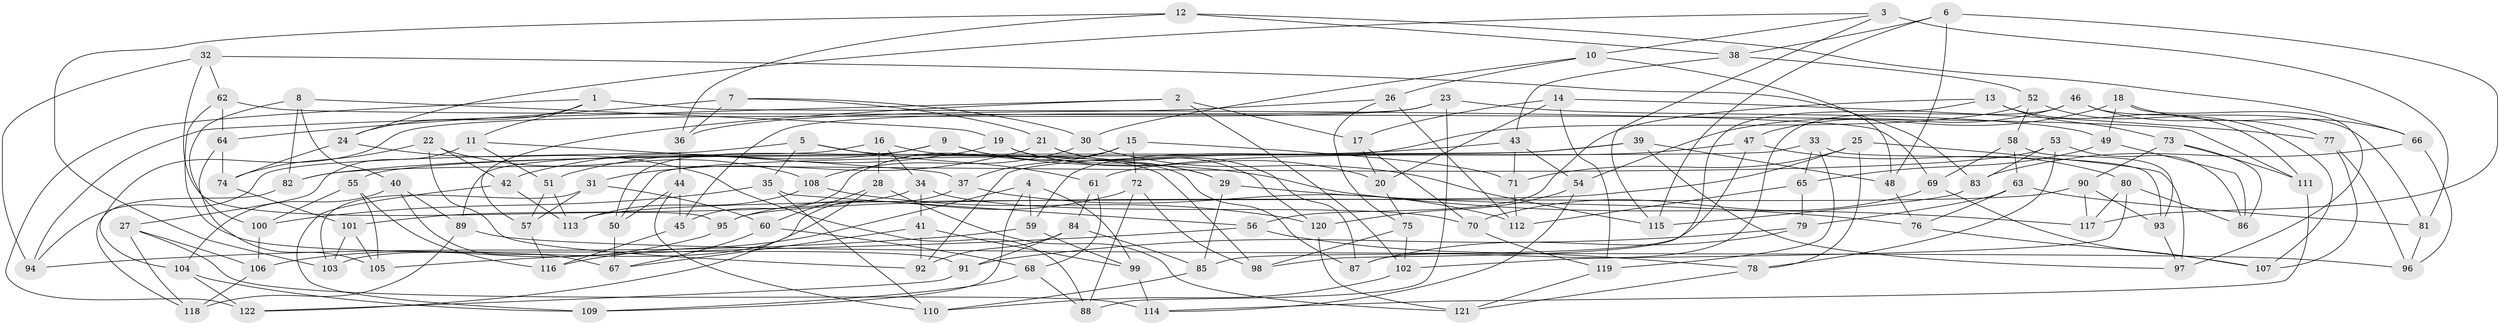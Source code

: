 // coarse degree distribution, {4: 0.475, 6: 0.475, 5: 0.05}
// Generated by graph-tools (version 1.1) at 2025/24/03/03/25 07:24:24]
// undirected, 122 vertices, 244 edges
graph export_dot {
graph [start="1"]
  node [color=gray90,style=filled];
  1;
  2;
  3;
  4;
  5;
  6;
  7;
  8;
  9;
  10;
  11;
  12;
  13;
  14;
  15;
  16;
  17;
  18;
  19;
  20;
  21;
  22;
  23;
  24;
  25;
  26;
  27;
  28;
  29;
  30;
  31;
  32;
  33;
  34;
  35;
  36;
  37;
  38;
  39;
  40;
  41;
  42;
  43;
  44;
  45;
  46;
  47;
  48;
  49;
  50;
  51;
  52;
  53;
  54;
  55;
  56;
  57;
  58;
  59;
  60;
  61;
  62;
  63;
  64;
  65;
  66;
  67;
  68;
  69;
  70;
  71;
  72;
  73;
  74;
  75;
  76;
  77;
  78;
  79;
  80;
  81;
  82;
  83;
  84;
  85;
  86;
  87;
  88;
  89;
  90;
  91;
  92;
  93;
  94;
  95;
  96;
  97;
  98;
  99;
  100;
  101;
  102;
  103;
  104;
  105;
  106;
  107;
  108;
  109;
  110;
  111;
  112;
  113;
  114;
  115;
  116;
  117;
  118;
  119;
  120;
  121;
  122;
  1 -- 69;
  1 -- 24;
  1 -- 11;
  1 -- 122;
  2 -- 17;
  2 -- 94;
  2 -- 102;
  2 -- 57;
  3 -- 24;
  3 -- 81;
  3 -- 115;
  3 -- 10;
  4 -- 109;
  4 -- 99;
  4 -- 59;
  4 -- 116;
  5 -- 61;
  5 -- 98;
  5 -- 35;
  5 -- 94;
  6 -- 38;
  6 -- 117;
  6 -- 48;
  6 -- 115;
  7 -- 21;
  7 -- 64;
  7 -- 36;
  7 -- 30;
  8 -- 19;
  8 -- 100;
  8 -- 82;
  8 -- 40;
  9 -- 50;
  9 -- 51;
  9 -- 29;
  9 -- 117;
  10 -- 30;
  10 -- 48;
  10 -- 26;
  11 -- 37;
  11 -- 27;
  11 -- 51;
  12 -- 66;
  12 -- 103;
  12 -- 38;
  12 -- 36;
  13 -- 56;
  13 -- 111;
  13 -- 98;
  13 -- 73;
  14 -- 119;
  14 -- 20;
  14 -- 77;
  14 -- 17;
  15 -- 71;
  15 -- 37;
  15 -- 72;
  15 -- 45;
  16 -- 28;
  16 -- 34;
  16 -- 89;
  16 -- 87;
  17 -- 70;
  17 -- 20;
  18 -- 49;
  18 -- 54;
  18 -- 66;
  18 -- 97;
  19 -- 42;
  19 -- 20;
  19 -- 29;
  20 -- 75;
  21 -- 120;
  21 -- 87;
  21 -- 31;
  22 -- 42;
  22 -- 108;
  22 -- 92;
  22 -- 74;
  23 -- 88;
  23 -- 104;
  23 -- 49;
  23 -- 45;
  24 -- 88;
  24 -- 74;
  25 -- 78;
  25 -- 113;
  25 -- 97;
  25 -- 71;
  26 -- 75;
  26 -- 112;
  26 -- 36;
  27 -- 106;
  27 -- 114;
  27 -- 118;
  28 -- 121;
  28 -- 122;
  28 -- 60;
  29 -- 85;
  29 -- 76;
  30 -- 115;
  30 -- 108;
  31 -- 57;
  31 -- 60;
  31 -- 103;
  32 -- 83;
  32 -- 95;
  32 -- 94;
  32 -- 62;
  33 -- 119;
  33 -- 93;
  33 -- 50;
  33 -- 65;
  34 -- 41;
  34 -- 101;
  34 -- 70;
  35 -- 110;
  35 -- 56;
  35 -- 100;
  36 -- 44;
  37 -- 103;
  37 -- 112;
  38 -- 52;
  38 -- 43;
  39 -- 92;
  39 -- 97;
  39 -- 55;
  39 -- 48;
  40 -- 67;
  40 -- 104;
  40 -- 89;
  41 -- 67;
  41 -- 92;
  41 -- 99;
  42 -- 109;
  42 -- 113;
  43 -- 82;
  43 -- 71;
  43 -- 54;
  44 -- 110;
  44 -- 50;
  44 -- 45;
  45 -- 116;
  46 -- 87;
  46 -- 81;
  46 -- 77;
  46 -- 47;
  47 -- 61;
  47 -- 85;
  47 -- 80;
  48 -- 76;
  49 -- 65;
  49 -- 86;
  50 -- 67;
  51 -- 57;
  51 -- 113;
  52 -- 58;
  52 -- 107;
  52 -- 59;
  53 -- 82;
  53 -- 86;
  53 -- 78;
  53 -- 83;
  54 -- 120;
  54 -- 114;
  55 -- 116;
  55 -- 105;
  55 -- 100;
  56 -- 78;
  56 -- 105;
  57 -- 116;
  58 -- 69;
  58 -- 93;
  58 -- 63;
  59 -- 94;
  59 -- 99;
  60 -- 67;
  60 -- 68;
  61 -- 84;
  61 -- 68;
  62 -- 111;
  62 -- 64;
  62 -- 91;
  63 -- 76;
  63 -- 81;
  63 -- 79;
  64 -- 105;
  64 -- 74;
  65 -- 79;
  65 -- 112;
  66 -- 96;
  66 -- 83;
  68 -- 109;
  68 -- 88;
  69 -- 70;
  69 -- 107;
  70 -- 119;
  71 -- 112;
  72 -- 88;
  72 -- 98;
  72 -- 95;
  73 -- 111;
  73 -- 86;
  73 -- 90;
  74 -- 101;
  75 -- 98;
  75 -- 102;
  76 -- 107;
  77 -- 96;
  77 -- 107;
  78 -- 121;
  79 -- 91;
  79 -- 87;
  80 -- 117;
  80 -- 102;
  80 -- 86;
  81 -- 96;
  82 -- 118;
  83 -- 115;
  84 -- 92;
  84 -- 91;
  84 -- 85;
  85 -- 110;
  89 -- 118;
  89 -- 96;
  90 -- 117;
  90 -- 93;
  90 -- 95;
  91 -- 122;
  93 -- 97;
  95 -- 106;
  99 -- 114;
  100 -- 106;
  101 -- 103;
  101 -- 105;
  102 -- 110;
  104 -- 109;
  104 -- 122;
  106 -- 118;
  108 -- 113;
  108 -- 120;
  111 -- 114;
  119 -- 121;
  120 -- 121;
}
